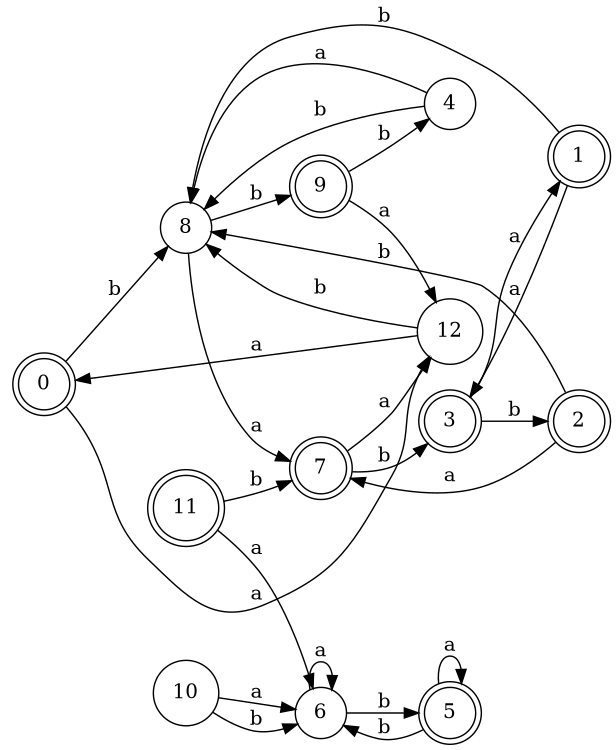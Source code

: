digraph n11_1 {
__start0 [label="" shape="none"];

rankdir=LR;
size="8,5";

s0 [style="rounded,filled", color="black", fillcolor="white" shape="doublecircle", label="0"];
s1 [style="rounded,filled", color="black", fillcolor="white" shape="doublecircle", label="1"];
s2 [style="rounded,filled", color="black", fillcolor="white" shape="doublecircle", label="2"];
s3 [style="rounded,filled", color="black", fillcolor="white" shape="doublecircle", label="3"];
s4 [style="filled", color="black", fillcolor="white" shape="circle", label="4"];
s5 [style="rounded,filled", color="black", fillcolor="white" shape="doublecircle", label="5"];
s6 [style="filled", color="black", fillcolor="white" shape="circle", label="6"];
s7 [style="rounded,filled", color="black", fillcolor="white" shape="doublecircle", label="7"];
s8 [style="filled", color="black", fillcolor="white" shape="circle", label="8"];
s9 [style="rounded,filled", color="black", fillcolor="white" shape="doublecircle", label="9"];
s10 [style="filled", color="black", fillcolor="white" shape="circle", label="10"];
s11 [style="rounded,filled", color="black", fillcolor="white" shape="doublecircle", label="11"];
s12 [style="filled", color="black", fillcolor="white" shape="circle", label="12"];
s0 -> s12 [label="a"];
s0 -> s8 [label="b"];
s1 -> s3 [label="a"];
s1 -> s8 [label="b"];
s2 -> s7 [label="a"];
s2 -> s8 [label="b"];
s3 -> s1 [label="a"];
s3 -> s2 [label="b"];
s4 -> s8 [label="a"];
s4 -> s8 [label="b"];
s5 -> s5 [label="a"];
s5 -> s6 [label="b"];
s6 -> s6 [label="a"];
s6 -> s5 [label="b"];
s7 -> s12 [label="a"];
s7 -> s3 [label="b"];
s8 -> s7 [label="a"];
s8 -> s9 [label="b"];
s9 -> s12 [label="a"];
s9 -> s4 [label="b"];
s10 -> s6 [label="a"];
s10 -> s6 [label="b"];
s11 -> s6 [label="a"];
s11 -> s7 [label="b"];
s12 -> s0 [label="a"];
s12 -> s8 [label="b"];

}